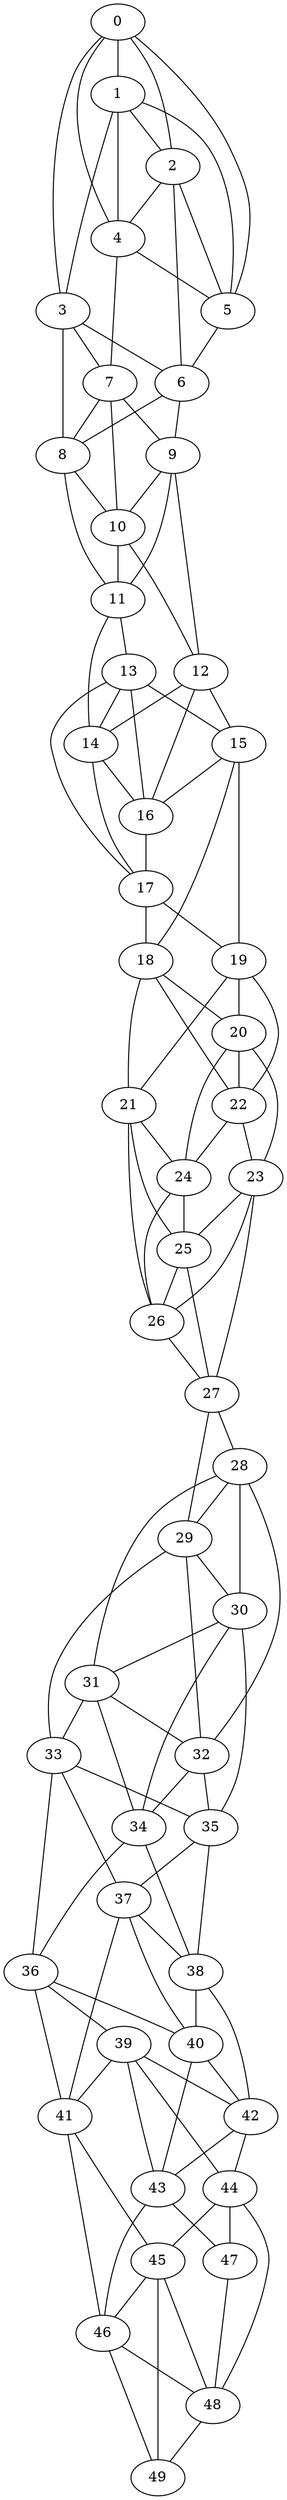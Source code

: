 graph grafoBarabasi_50_5  {
0;
1;
2;
3;
4;
5;
6;
7;
8;
9;
10;
11;
12;
13;
14;
15;
16;
17;
18;
19;
20;
21;
22;
23;
24;
25;
26;
27;
28;
29;
30;
31;
32;
33;
34;
35;
36;
37;
38;
39;
40;
41;
42;
43;
44;
45;
46;
47;
48;
49;
0 -- 1;
0 -- 2;
0 -- 3;
0 -- 4;
0 -- 5;
1 -- 2;
1 -- 3;
1 -- 4;
1 -- 5;
2 -- 4;
2 -- 5;
2 -- 6;
3 -- 6;
3 -- 7;
3 -- 8;
4 -- 5;
4 -- 7;
5 -- 6;
6 -- 8;
6 -- 9;
7 -- 8;
7 -- 9;
7 -- 10;
8 -- 10;
8 -- 11;
9 -- 10;
9 -- 11;
9 -- 12;
10 -- 11;
10 -- 12;
11 -- 13;
11 -- 14;
12 -- 14;
12 -- 15;
12 -- 16;
13 -- 14;
13 -- 15;
13 -- 16;
13 -- 17;
14 -- 16;
14 -- 17;
15 -- 16;
15 -- 18;
15 -- 19;
16 -- 17;
17 -- 18;
17 -- 19;
18 -- 20;
18 -- 21;
18 -- 22;
19 -- 20;
19 -- 21;
19 -- 22;
20 -- 22;
20 -- 23;
20 -- 24;
21 -- 24;
21 -- 25;
21 -- 26;
22 -- 23;
22 -- 24;
23 -- 25;
23 -- 26;
23 -- 27;
24 -- 25;
24 -- 26;
25 -- 26;
25 -- 27;
26 -- 27;
27 -- 28;
27 -- 29;
28 -- 29;
28 -- 30;
28 -- 31;
28 -- 32;
29 -- 30;
29 -- 32;
29 -- 33;
30 -- 31;
30 -- 34;
30 -- 35;
31 -- 32;
31 -- 33;
31 -- 34;
32 -- 34;
32 -- 35;
33 -- 35;
33 -- 36;
33 -- 37;
34 -- 36;
34 -- 38;
35 -- 37;
35 -- 38;
36 -- 39;
36 -- 40;
36 -- 41;
37 -- 38;
37 -- 40;
37 -- 41;
38 -- 40;
38 -- 42;
39 -- 41;
39 -- 42;
39 -- 43;
39 -- 44;
40 -- 42;
40 -- 43;
41 -- 45;
41 -- 46;
42 -- 43;
42 -- 44;
43 -- 46;
43 -- 47;
44 -- 45;
44 -- 47;
44 -- 48;
45 -- 46;
45 -- 48;
45 -- 49;
46 -- 48;
46 -- 49;
47 -- 48;
48 -- 49;
}